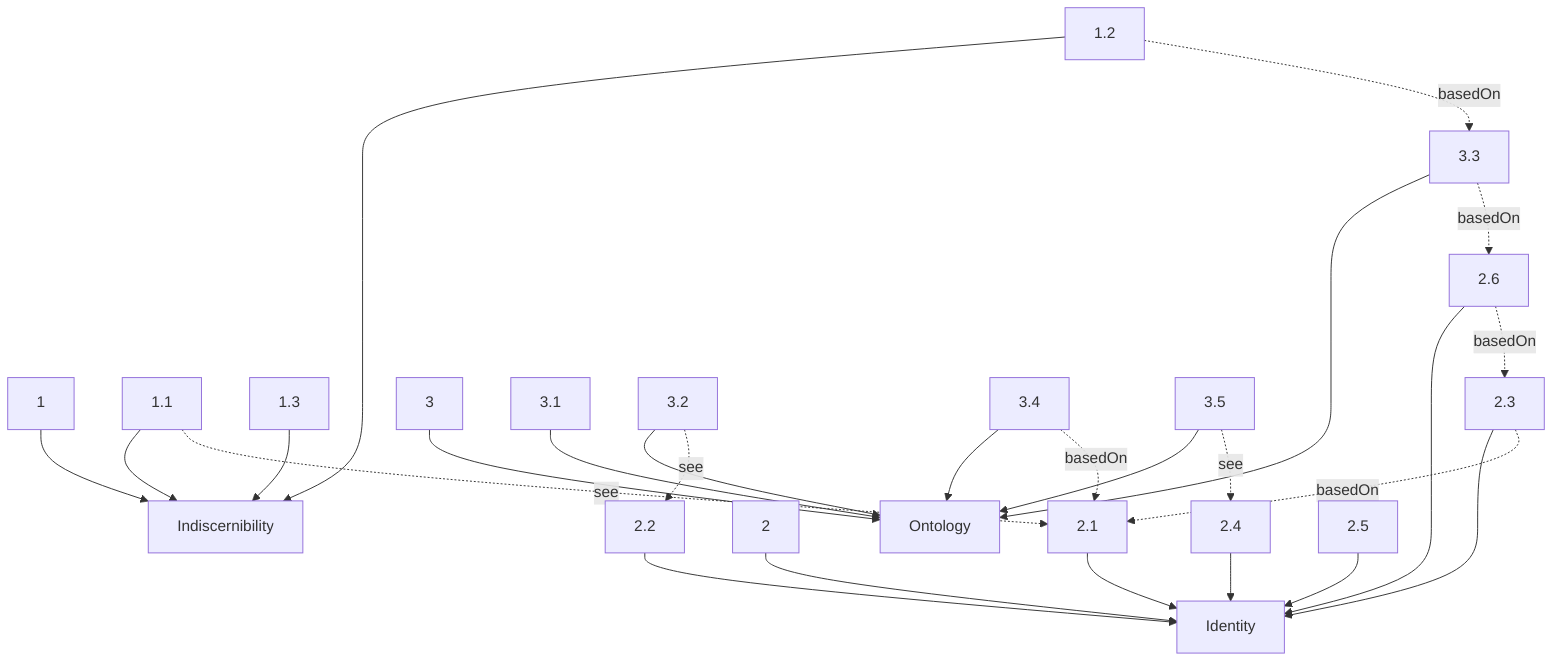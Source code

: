 graph TD
    %% Main Concepts
    I[Indiscernibility]
    ID[Identity]
    O[Ontology]
    
    %% TextualFactoids
    F1[1]
    F11[1.1]
    F12[1.2]
    F13[1.3]
    F2[2]
    F21[2.1]
    F22[2.2]
    F23[2.3]
    F24[2.4]
    F25[2.5]
    F26[2.6]
    F3[3]
    F31[3.1]
    F32[3.2]
    F33[3.3]
    F34[3.4]
    F35[3.5]

    %% Relationships to Concepts
    F1 --> I
    F11 --> I
    F12 --> I
    F13 --> I
    
    F2 --> ID
    F21 --> ID
    F22 --> ID
    F23 --> ID
    F24 --> ID
    F25 --> ID
    F26 --> ID
    
    F3 --> O
    F31 --> O
    F32 --> O
    F33 --> O
    F34 --> O
    F35 --> O

    %% BasedOn relationships
    F12 -.->|basedOn| F33
    F23 -.->|basedOn| F21
    F26 -.->|basedOn| F23
    F33 -.->|basedOn| F26
    F34 -.->|basedOn| F21

    %% See relationships
    F11 -.->|see| F21
    F32 -.->|see| F22
    F35 -.->|see| F24